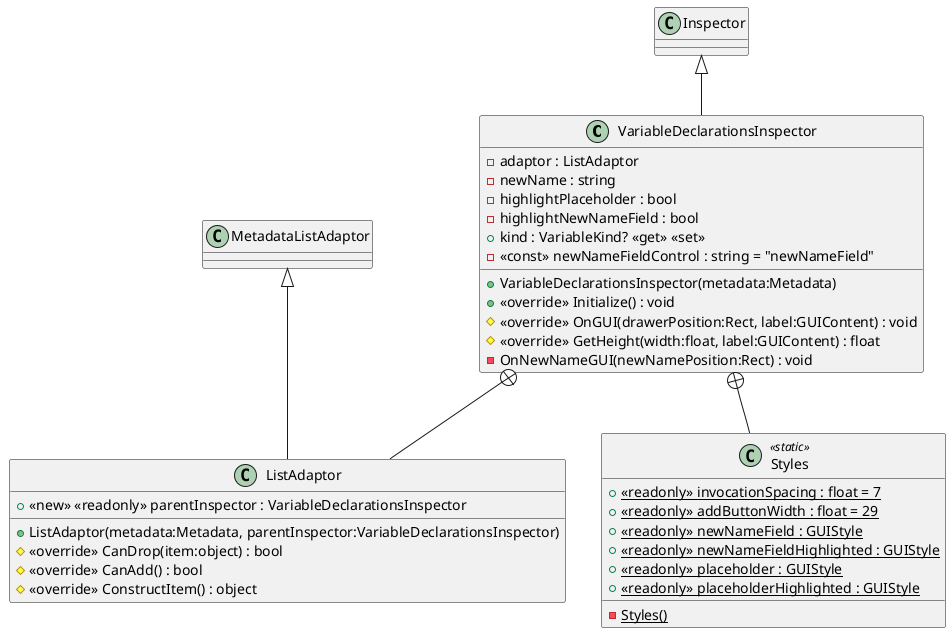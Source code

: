 @startuml
class VariableDeclarationsInspector {
    + VariableDeclarationsInspector(metadata:Metadata)
    + <<override>> Initialize() : void
    - adaptor : ListAdaptor
    - newName : string
    - highlightPlaceholder : bool
    - highlightNewNameField : bool
    + kind : VariableKind? <<get>> <<set>>
    # <<override>> OnGUI(drawerPosition:Rect, label:GUIContent) : void
    # <<override>> GetHeight(width:float, label:GUIContent) : float
    - OnNewNameGUI(newNamePosition:Rect) : void
    - <<const>> newNameFieldControl : string = "newNameField"
}
class Styles <<static>> {
    {static} - Styles()
    + {static} <<readonly>> invocationSpacing : float = 7
    + {static} <<readonly>> addButtonWidth : float = 29
    + {static} <<readonly>> newNameField : GUIStyle
    + {static} <<readonly>> newNameFieldHighlighted : GUIStyle
    + {static} <<readonly>> placeholder : GUIStyle
    + {static} <<readonly>> placeholderHighlighted : GUIStyle
}
class ListAdaptor {
    + ListAdaptor(metadata:Metadata, parentInspector:VariableDeclarationsInspector)
    + <<new>> <<readonly>> parentInspector : VariableDeclarationsInspector
    # <<override>> CanDrop(item:object) : bool
    # <<override>> CanAdd() : bool
    # <<override>> ConstructItem() : object
}
Inspector <|-- VariableDeclarationsInspector
VariableDeclarationsInspector +-- Styles
VariableDeclarationsInspector +-- ListAdaptor
MetadataListAdaptor <|-- ListAdaptor
@enduml
